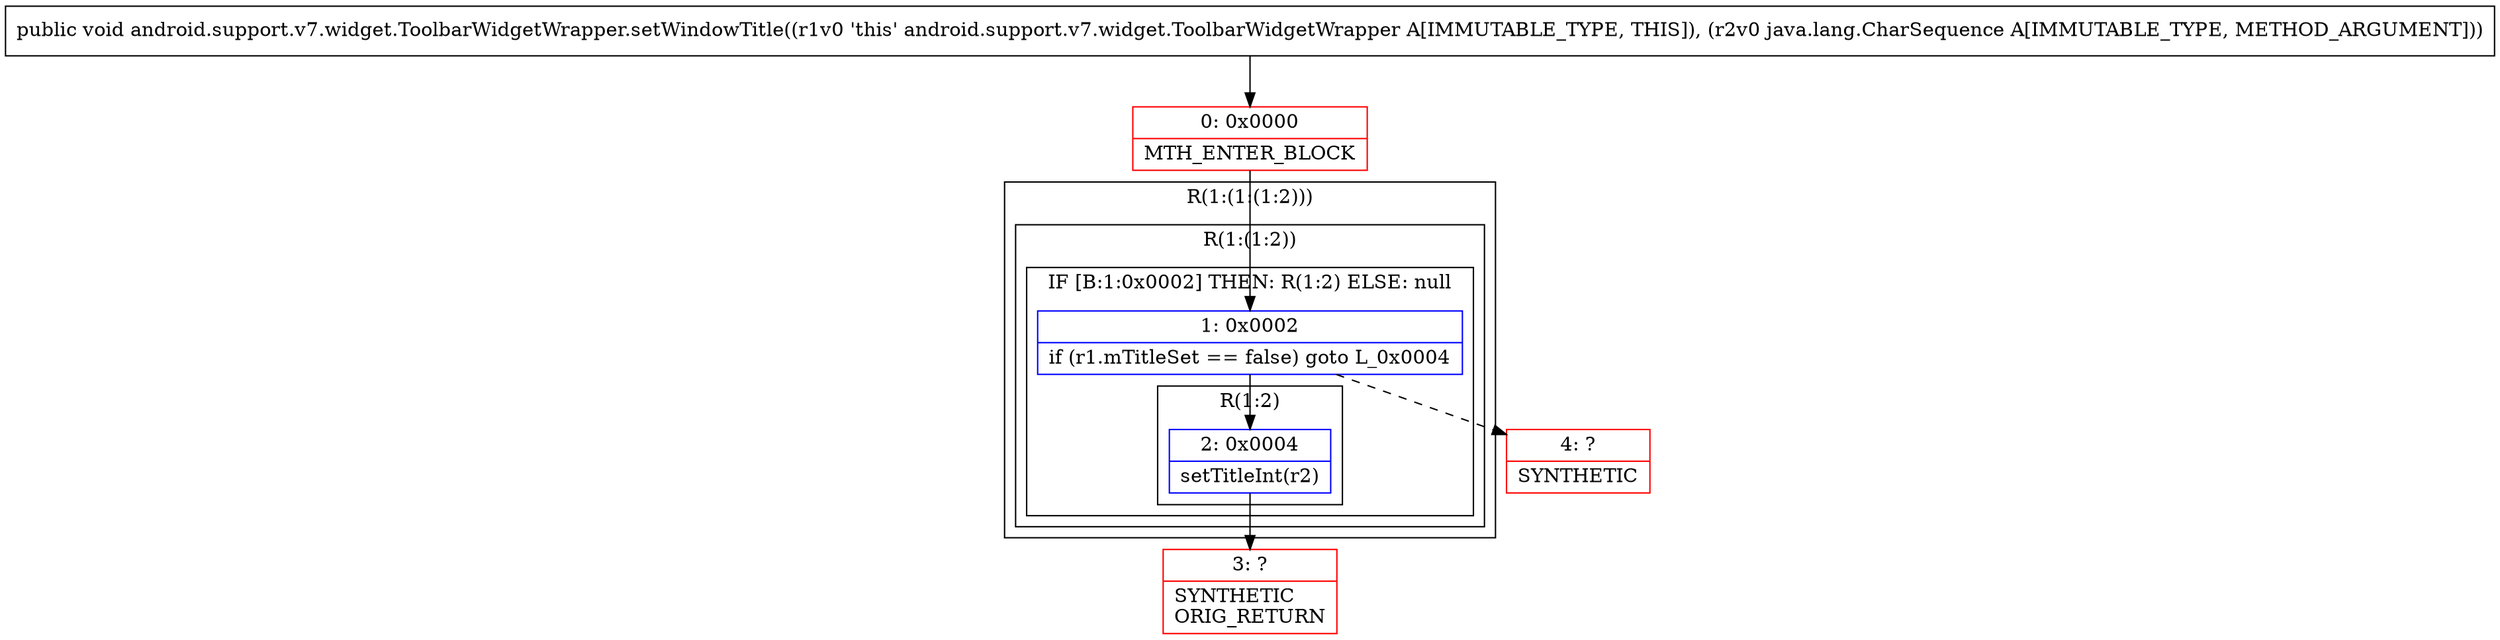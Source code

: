 digraph "CFG forandroid.support.v7.widget.ToolbarWidgetWrapper.setWindowTitle(Ljava\/lang\/CharSequence;)V" {
subgraph cluster_Region_706060597 {
label = "R(1:(1:(1:2)))";
node [shape=record,color=blue];
subgraph cluster_Region_1436300379 {
label = "R(1:(1:2))";
node [shape=record,color=blue];
subgraph cluster_IfRegion_550334054 {
label = "IF [B:1:0x0002] THEN: R(1:2) ELSE: null";
node [shape=record,color=blue];
Node_1 [shape=record,label="{1\:\ 0x0002|if (r1.mTitleSet == false) goto L_0x0004\l}"];
subgraph cluster_Region_1656866016 {
label = "R(1:2)";
node [shape=record,color=blue];
Node_2 [shape=record,label="{2\:\ 0x0004|setTitleInt(r2)\l}"];
}
}
}
}
Node_0 [shape=record,color=red,label="{0\:\ 0x0000|MTH_ENTER_BLOCK\l}"];
Node_3 [shape=record,color=red,label="{3\:\ ?|SYNTHETIC\lORIG_RETURN\l}"];
Node_4 [shape=record,color=red,label="{4\:\ ?|SYNTHETIC\l}"];
MethodNode[shape=record,label="{public void android.support.v7.widget.ToolbarWidgetWrapper.setWindowTitle((r1v0 'this' android.support.v7.widget.ToolbarWidgetWrapper A[IMMUTABLE_TYPE, THIS]), (r2v0 java.lang.CharSequence A[IMMUTABLE_TYPE, METHOD_ARGUMENT])) }"];
MethodNode -> Node_0;
Node_1 -> Node_2;
Node_1 -> Node_4[style=dashed];
Node_2 -> Node_3;
Node_0 -> Node_1;
}

